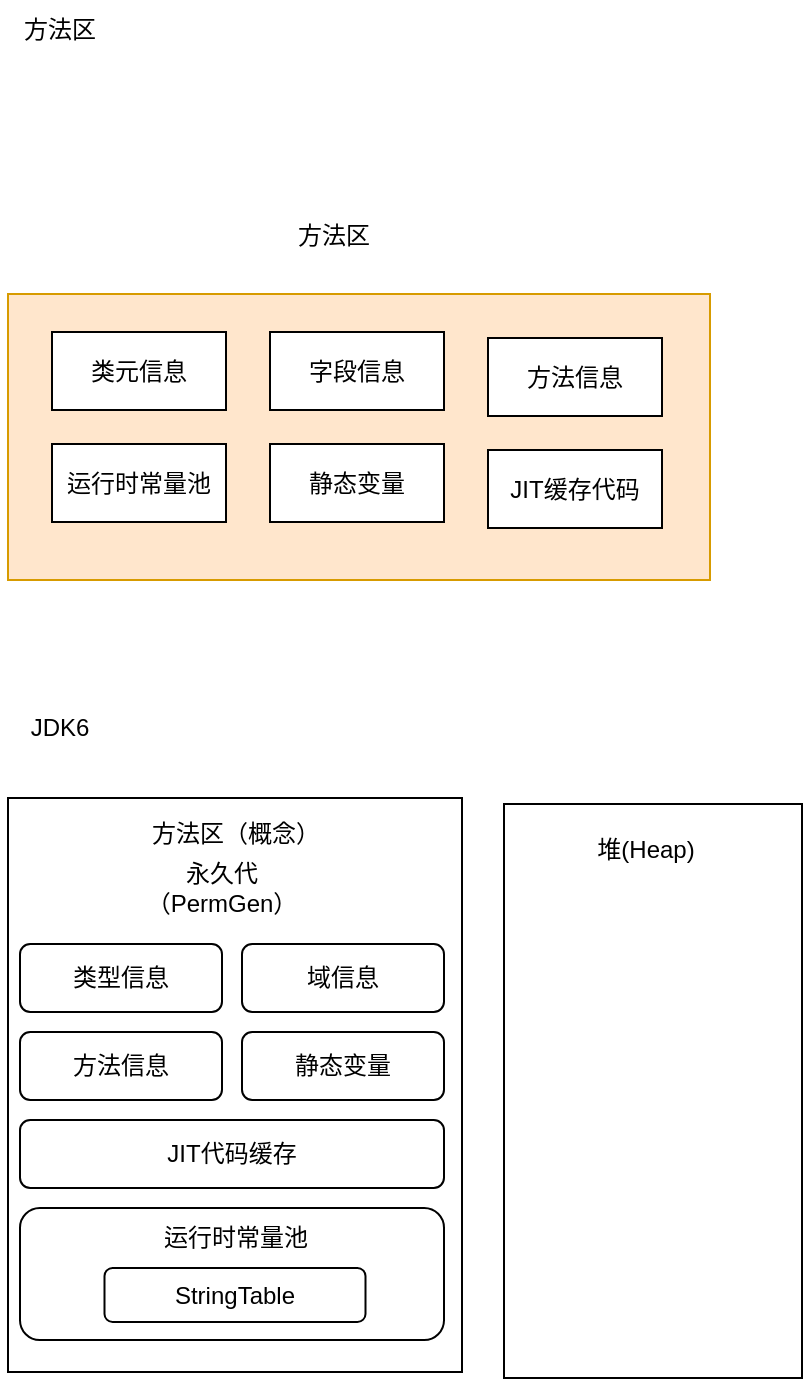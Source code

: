 <mxfile version="28.2.1">
  <diagram name="第 1 页" id="ZT99GJbwq7KMULDV_Ie_">
    <mxGraphModel dx="2066" dy="1103" grid="0" gridSize="10" guides="1" tooltips="1" connect="1" arrows="1" fold="1" page="1" pageScale="1" pageWidth="827" pageHeight="1169" math="0" shadow="0">
      <root>
        <mxCell id="0" />
        <mxCell id="1" parent="0" />
        <mxCell id="KI_PuQ9Zid8PcH8CalEX-1" value="" style="rounded=0;whiteSpace=wrap;html=1;fillColor=#ffe6cc;strokeColor=#d79b00;" vertex="1" parent="1">
          <mxGeometry x="76" y="213" width="351" height="143" as="geometry" />
        </mxCell>
        <mxCell id="KI_PuQ9Zid8PcH8CalEX-2" value="方法区" style="text;html=1;align=center;verticalAlign=middle;whiteSpace=wrap;rounded=0;" vertex="1" parent="1">
          <mxGeometry x="72" y="66" width="60" height="30" as="geometry" />
        </mxCell>
        <mxCell id="KI_PuQ9Zid8PcH8CalEX-3" value="方法区" style="text;html=1;align=center;verticalAlign=middle;whiteSpace=wrap;rounded=0;" vertex="1" parent="1">
          <mxGeometry x="209" y="169" width="60" height="30" as="geometry" />
        </mxCell>
        <mxCell id="KI_PuQ9Zid8PcH8CalEX-4" value="类元信息" style="rounded=0;whiteSpace=wrap;html=1;" vertex="1" parent="1">
          <mxGeometry x="98" y="232" width="87" height="39" as="geometry" />
        </mxCell>
        <mxCell id="KI_PuQ9Zid8PcH8CalEX-5" value="字段信息" style="rounded=0;whiteSpace=wrap;html=1;" vertex="1" parent="1">
          <mxGeometry x="207" y="232" width="87" height="39" as="geometry" />
        </mxCell>
        <mxCell id="KI_PuQ9Zid8PcH8CalEX-6" value="方法信息" style="rounded=0;whiteSpace=wrap;html=1;" vertex="1" parent="1">
          <mxGeometry x="316" y="235" width="87" height="39" as="geometry" />
        </mxCell>
        <mxCell id="KI_PuQ9Zid8PcH8CalEX-7" value="运行时常量池" style="rounded=0;whiteSpace=wrap;html=1;" vertex="1" parent="1">
          <mxGeometry x="98" y="288" width="87" height="39" as="geometry" />
        </mxCell>
        <mxCell id="KI_PuQ9Zid8PcH8CalEX-8" value="静态变量" style="rounded=0;whiteSpace=wrap;html=1;" vertex="1" parent="1">
          <mxGeometry x="207" y="288" width="87" height="39" as="geometry" />
        </mxCell>
        <mxCell id="KI_PuQ9Zid8PcH8CalEX-9" value="JIT缓存代码" style="rounded=0;whiteSpace=wrap;html=1;" vertex="1" parent="1">
          <mxGeometry x="316" y="291" width="87" height="39" as="geometry" />
        </mxCell>
        <mxCell id="KI_PuQ9Zid8PcH8CalEX-10" value="JDK6" style="text;html=1;align=center;verticalAlign=middle;whiteSpace=wrap;rounded=0;" vertex="1" parent="1">
          <mxGeometry x="72" y="415" width="60" height="30" as="geometry" />
        </mxCell>
        <mxCell id="KI_PuQ9Zid8PcH8CalEX-11" value="" style="rounded=0;whiteSpace=wrap;html=1;" vertex="1" parent="1">
          <mxGeometry x="76" y="465" width="227" height="287" as="geometry" />
        </mxCell>
        <mxCell id="KI_PuQ9Zid8PcH8CalEX-12" value="" style="rounded=0;whiteSpace=wrap;html=1;" vertex="1" parent="1">
          <mxGeometry x="324" y="468" width="149" height="287" as="geometry" />
        </mxCell>
        <mxCell id="KI_PuQ9Zid8PcH8CalEX-13" value="堆(Heap)" style="text;html=1;align=center;verticalAlign=middle;whiteSpace=wrap;rounded=0;" vertex="1" parent="1">
          <mxGeometry x="365" y="476" width="60" height="30" as="geometry" />
        </mxCell>
        <mxCell id="KI_PuQ9Zid8PcH8CalEX-14" value="方法区（概念）" style="text;html=1;align=center;verticalAlign=middle;whiteSpace=wrap;rounded=0;" vertex="1" parent="1">
          <mxGeometry x="146.75" y="468" width="85.5" height="30" as="geometry" />
        </mxCell>
        <mxCell id="KI_PuQ9Zid8PcH8CalEX-15" value="永久代（PermGen）" style="text;html=1;align=center;verticalAlign=middle;whiteSpace=wrap;rounded=0;" vertex="1" parent="1">
          <mxGeometry x="140" y="495" width="85.5" height="30" as="geometry" />
        </mxCell>
        <mxCell id="KI_PuQ9Zid8PcH8CalEX-16" value="类型信息" style="rounded=1;whiteSpace=wrap;html=1;" vertex="1" parent="1">
          <mxGeometry x="82" y="538" width="101" height="34" as="geometry" />
        </mxCell>
        <mxCell id="KI_PuQ9Zid8PcH8CalEX-17" value="域信息" style="rounded=1;whiteSpace=wrap;html=1;" vertex="1" parent="1">
          <mxGeometry x="193" y="538" width="101" height="34" as="geometry" />
        </mxCell>
        <mxCell id="KI_PuQ9Zid8PcH8CalEX-21" value="方法信息" style="rounded=1;whiteSpace=wrap;html=1;" vertex="1" parent="1">
          <mxGeometry x="82" y="582" width="101" height="34" as="geometry" />
        </mxCell>
        <mxCell id="KI_PuQ9Zid8PcH8CalEX-22" value="静态变量" style="rounded=1;whiteSpace=wrap;html=1;" vertex="1" parent="1">
          <mxGeometry x="193" y="582" width="101" height="34" as="geometry" />
        </mxCell>
        <mxCell id="KI_PuQ9Zid8PcH8CalEX-23" value="JIT代码缓存" style="rounded=1;whiteSpace=wrap;html=1;" vertex="1" parent="1">
          <mxGeometry x="82" y="626" width="212" height="34" as="geometry" />
        </mxCell>
        <mxCell id="KI_PuQ9Zid8PcH8CalEX-24" value="" style="rounded=1;whiteSpace=wrap;html=1;" vertex="1" parent="1">
          <mxGeometry x="82" y="670" width="212" height="66" as="geometry" />
        </mxCell>
        <mxCell id="KI_PuQ9Zid8PcH8CalEX-25" value="运行时常量池" style="text;html=1;align=center;verticalAlign=middle;whiteSpace=wrap;rounded=0;" vertex="1" parent="1">
          <mxGeometry x="146.75" y="670" width="85.5" height="30" as="geometry" />
        </mxCell>
        <mxCell id="KI_PuQ9Zid8PcH8CalEX-27" value="StringTable" style="rounded=1;whiteSpace=wrap;html=1;" vertex="1" parent="1">
          <mxGeometry x="124.25" y="700" width="130.5" height="27" as="geometry" />
        </mxCell>
      </root>
    </mxGraphModel>
  </diagram>
</mxfile>
